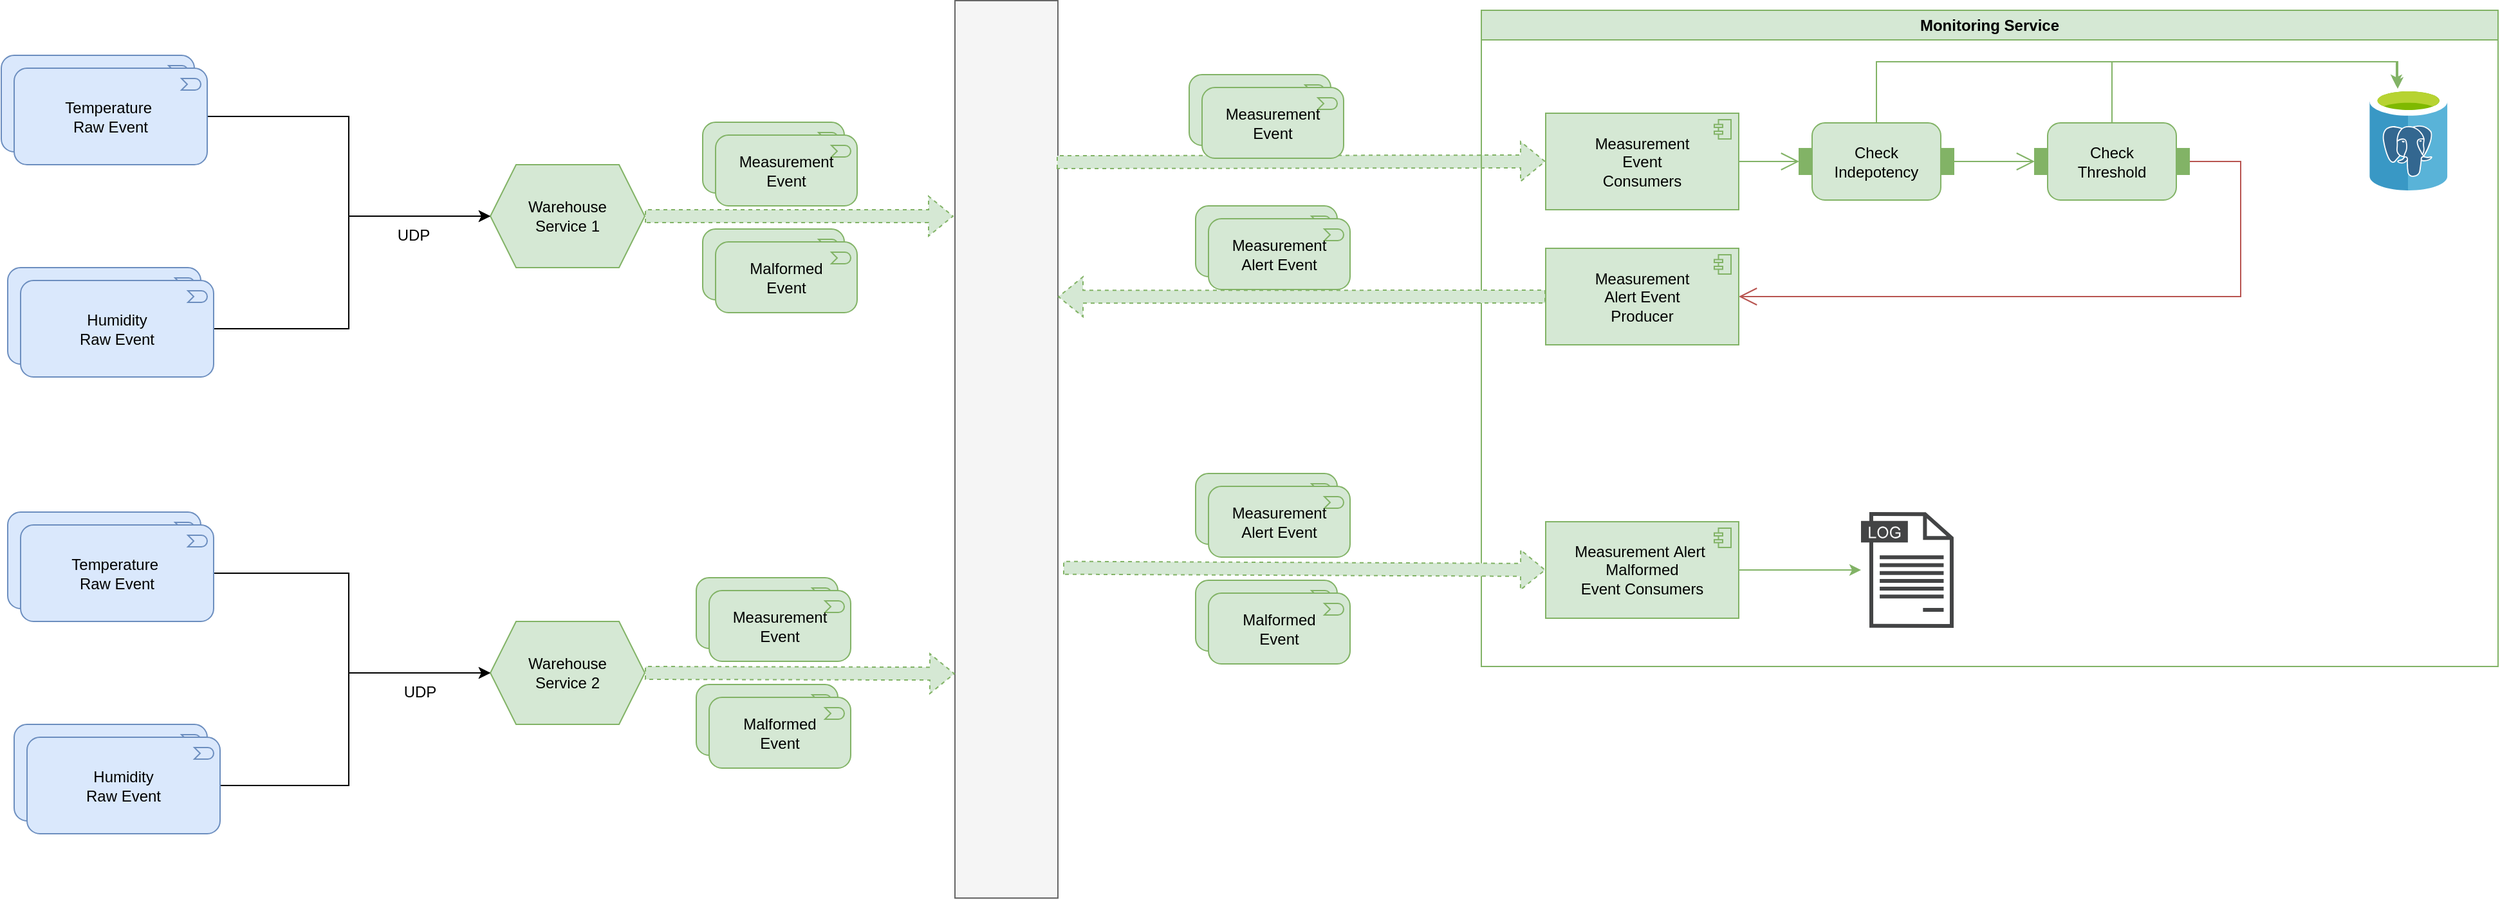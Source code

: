 <mxfile version="24.7.5">
  <diagram name="general" id="dy-JIwAjZhRNiIEN8qFi">
    <mxGraphModel dx="2074" dy="1196" grid="1" gridSize="10" guides="1" tooltips="1" connect="1" arrows="1" fold="1" page="1" pageScale="1" pageWidth="850" pageHeight="1100" math="0" shadow="0">
      <root>
        <mxCell id="0" />
        <mxCell id="1" parent="0" />
        <mxCell id="Bl_XamixVQBhT1EMavqV-3" value="Warehouse&lt;div&gt;Service 1&lt;/div&gt;" style="shape=hexagon;perimeter=hexagonPerimeter2;whiteSpace=wrap;html=1;fixedSize=1;fillColor=#d5e8d4;strokeColor=#82b366;" parent="1" vertex="1">
          <mxGeometry x="460" y="450" width="120" height="80" as="geometry" />
        </mxCell>
        <mxCell id="Bl_XamixVQBhT1EMavqV-5" value="Temperature&amp;nbsp;&lt;div&gt;Event&lt;/div&gt;" style="html=1;outlineConnect=0;whiteSpace=wrap;fillColor=#dae8fc;shape=mxgraph.archimate3.application;appType=event;archiType=rounded;strokeColor=#6c8ebf;" parent="1" vertex="1">
          <mxGeometry x="80" y="365" width="150" height="75" as="geometry" />
        </mxCell>
        <mxCell id="Bl_XamixVQBhT1EMavqV-10" style="edgeStyle=orthogonalEdgeStyle;rounded=0;orthogonalLoop=1;jettySize=auto;html=1;entryX=0;entryY=0.5;entryDx=0;entryDy=0;" parent="1" source="Bl_XamixVQBhT1EMavqV-6" target="Bl_XamixVQBhT1EMavqV-3" edge="1">
          <mxGeometry relative="1" as="geometry" />
        </mxCell>
        <mxCell id="Bl_XamixVQBhT1EMavqV-6" value="Temperature&amp;nbsp;&lt;div&gt;Raw Event&lt;/div&gt;" style="html=1;outlineConnect=0;whiteSpace=wrap;fillColor=#dae8fc;shape=mxgraph.archimate3.application;appType=event;archiType=rounded;strokeColor=#6c8ebf;" parent="1" vertex="1">
          <mxGeometry x="90" y="375" width="150" height="75" as="geometry" />
        </mxCell>
        <mxCell id="Bl_XamixVQBhT1EMavqV-8" value="&lt;div&gt;Humidity&lt;/div&gt;&lt;div&gt;Event&lt;/div&gt;" style="html=1;outlineConnect=0;whiteSpace=wrap;fillColor=#dae8fc;shape=mxgraph.archimate3.application;appType=event;archiType=rounded;strokeColor=#6c8ebf;" parent="1" vertex="1">
          <mxGeometry x="85" y="530" width="150" height="75" as="geometry" />
        </mxCell>
        <mxCell id="Bl_XamixVQBhT1EMavqV-12" style="edgeStyle=orthogonalEdgeStyle;rounded=0;orthogonalLoop=1;jettySize=auto;html=1;entryX=0;entryY=0.5;entryDx=0;entryDy=0;" parent="1" source="Bl_XamixVQBhT1EMavqV-9" target="Bl_XamixVQBhT1EMavqV-3" edge="1">
          <mxGeometry relative="1" as="geometry">
            <Array as="points">
              <mxPoint x="350" y="578" />
              <mxPoint x="350" y="490" />
            </Array>
          </mxGeometry>
        </mxCell>
        <mxCell id="Bl_XamixVQBhT1EMavqV-9" value="&lt;div&gt;Humidity&lt;/div&gt;&lt;div&gt;Raw Event&lt;/div&gt;" style="html=1;outlineConnect=0;whiteSpace=wrap;fillColor=#dae8fc;shape=mxgraph.archimate3.application;appType=event;archiType=rounded;strokeColor=#6c8ebf;" parent="1" vertex="1">
          <mxGeometry x="95" y="540" width="150" height="75" as="geometry" />
        </mxCell>
        <mxCell id="Bl_XamixVQBhT1EMavqV-13" value="UDP" style="text;html=1;align=center;verticalAlign=middle;resizable=0;points=[];autosize=1;strokeColor=none;fillColor=none;" parent="1" vertex="1">
          <mxGeometry x="375" y="490" width="50" height="30" as="geometry" />
        </mxCell>
        <mxCell id="Bl_XamixVQBhT1EMavqV-14" value="" style="rounded=0;whiteSpace=wrap;html=1;fillColor=#f5f5f5;fontColor=#333333;strokeColor=#666666;" parent="1" vertex="1">
          <mxGeometry x="821" y="322.5" width="80" height="697.5" as="geometry" />
        </mxCell>
        <mxCell id="Bl_XamixVQBhT1EMavqV-15" value="" style="shape=image;verticalLabelPosition=bottom;labelBackgroundColor=default;verticalAlign=top;aspect=fixed;imageAspect=0;image=https://cdn.icon-icons.com/icons2/2699/PNG/512/apache_kafka_logo_icon_167866.png;rotation=-90;" parent="1" vertex="1">
          <mxGeometry x="790" y="635.75" width="142" height="71" as="geometry" />
        </mxCell>
        <mxCell id="Bl_XamixVQBhT1EMavqV-18" value="Warehouse&lt;div&gt;Service 2&lt;/div&gt;" style="shape=hexagon;perimeter=hexagonPerimeter2;whiteSpace=wrap;html=1;fixedSize=1;fillColor=#d5e8d4;strokeColor=#82b366;" parent="1" vertex="1">
          <mxGeometry x="460" y="805" width="120" height="80" as="geometry" />
        </mxCell>
        <mxCell id="Bl_XamixVQBhT1EMavqV-20" value="Temperature&amp;nbsp;&lt;div&gt;Event&lt;/div&gt;" style="html=1;outlineConnect=0;whiteSpace=wrap;fillColor=#dae8fc;shape=mxgraph.archimate3.application;appType=event;archiType=rounded;strokeColor=#6c8ebf;" parent="1" vertex="1">
          <mxGeometry x="85" y="720" width="150" height="75" as="geometry" />
        </mxCell>
        <mxCell id="Bl_XamixVQBhT1EMavqV-21" style="edgeStyle=orthogonalEdgeStyle;rounded=0;orthogonalLoop=1;jettySize=auto;html=1;entryX=0;entryY=0.5;entryDx=0;entryDy=0;" parent="1" source="Bl_XamixVQBhT1EMavqV-22" target="Bl_XamixVQBhT1EMavqV-18" edge="1">
          <mxGeometry relative="1" as="geometry">
            <Array as="points">
              <mxPoint x="350" y="768" />
              <mxPoint x="350" y="845" />
            </Array>
          </mxGeometry>
        </mxCell>
        <mxCell id="Bl_XamixVQBhT1EMavqV-22" value="Temperature&amp;nbsp;&lt;div&gt;Raw Event&lt;/div&gt;" style="html=1;outlineConnect=0;whiteSpace=wrap;fillColor=#dae8fc;shape=mxgraph.archimate3.application;appType=event;archiType=rounded;strokeColor=#6c8ebf;" parent="1" vertex="1">
          <mxGeometry x="95" y="730" width="150" height="75" as="geometry" />
        </mxCell>
        <mxCell id="Bl_XamixVQBhT1EMavqV-24" value="&lt;div&gt;Humidity&lt;/div&gt;&lt;div&gt;Event&lt;/div&gt;" style="html=1;outlineConnect=0;whiteSpace=wrap;fillColor=#dae8fc;shape=mxgraph.archimate3.application;appType=event;archiType=rounded;strokeColor=#6c8ebf;" parent="1" vertex="1">
          <mxGeometry x="90" y="885" width="150" height="75" as="geometry" />
        </mxCell>
        <mxCell id="Bl_XamixVQBhT1EMavqV-25" style="edgeStyle=orthogonalEdgeStyle;rounded=0;orthogonalLoop=1;jettySize=auto;html=1;entryX=0;entryY=0.5;entryDx=0;entryDy=0;" parent="1" source="Bl_XamixVQBhT1EMavqV-26" target="Bl_XamixVQBhT1EMavqV-18" edge="1">
          <mxGeometry relative="1" as="geometry">
            <Array as="points">
              <mxPoint x="350" y="933" />
              <mxPoint x="350" y="845" />
            </Array>
          </mxGeometry>
        </mxCell>
        <mxCell id="Bl_XamixVQBhT1EMavqV-26" value="&lt;div&gt;Humidity&lt;/div&gt;&lt;div&gt;Raw Event&lt;/div&gt;" style="html=1;outlineConnect=0;whiteSpace=wrap;fillColor=#dae8fc;shape=mxgraph.archimate3.application;appType=event;archiType=rounded;strokeColor=#6c8ebf;" parent="1" vertex="1">
          <mxGeometry x="100" y="895" width="150" height="75" as="geometry" />
        </mxCell>
        <mxCell id="Bl_XamixVQBhT1EMavqV-27" value="UDP" style="text;html=1;align=center;verticalAlign=middle;resizable=0;points=[];autosize=1;strokeColor=none;fillColor=none;" parent="1" vertex="1">
          <mxGeometry x="380" y="845" width="50" height="30" as="geometry" />
        </mxCell>
        <mxCell id="Bl_XamixVQBhT1EMavqV-33" value="" style="shape=flexArrow;endArrow=classic;html=1;rounded=0;dashed=1;exitX=1;exitY=0.5;exitDx=0;exitDy=0;fillColor=#d5e8d4;strokeColor=#82b366;" parent="1" source="Bl_XamixVQBhT1EMavqV-3" edge="1">
          <mxGeometry width="50" height="50" relative="1" as="geometry">
            <mxPoint x="600" y="490" as="sourcePoint" />
            <mxPoint x="820" y="490" as="targetPoint" />
          </mxGeometry>
        </mxCell>
        <mxCell id="Bl_XamixVQBhT1EMavqV-34" value="" style="shape=flexArrow;endArrow=classic;html=1;rounded=0;dashed=1;exitX=1;exitY=0.5;exitDx=0;exitDy=0;entryX=0;entryY=0.75;entryDx=0;entryDy=0;fillColor=#d5e8d4;strokeColor=#82b366;" parent="1" source="Bl_XamixVQBhT1EMavqV-18" target="Bl_XamixVQBhT1EMavqV-14" edge="1">
          <mxGeometry width="50" height="50" relative="1" as="geometry">
            <mxPoint x="600" y="844" as="sourcePoint" />
            <mxPoint x="790" y="844" as="targetPoint" />
          </mxGeometry>
        </mxCell>
        <mxCell id="Bl_XamixVQBhT1EMavqV-36" value="Measurement&lt;div&gt;Event&lt;/div&gt;" style="html=1;outlineConnect=0;whiteSpace=wrap;fillColor=#d5e8d4;shape=mxgraph.archimate3.application;appType=event;archiType=rounded;strokeColor=#82b366;" parent="1" vertex="1">
          <mxGeometry x="625" y="417" width="110" height="55" as="geometry" />
        </mxCell>
        <mxCell id="Bl_XamixVQBhT1EMavqV-56" value="" style="shape=flexArrow;endArrow=classic;html=1;rounded=0;dashed=1;fillColor=#d5e8d4;strokeColor=#82b366;entryX=0;entryY=0.5;entryDx=0;entryDy=0;entryPerimeter=0;" parent="1" target="c_3zVFm1riyOOD2fTJA5-6" edge="1">
          <mxGeometry width="50" height="50" relative="1" as="geometry">
            <mxPoint x="900" y="448" as="sourcePoint" />
            <mxPoint x="1275" y="449.975" as="targetPoint" />
          </mxGeometry>
        </mxCell>
        <mxCell id="c_3zVFm1riyOOD2fTJA5-1" value="Monitoring Service" style="swimlane;whiteSpace=wrap;html=1;fillColor=#d5e8d4;strokeColor=#82b366;" parent="1" vertex="1">
          <mxGeometry x="1230" y="330" width="790" height="510" as="geometry" />
        </mxCell>
        <mxCell id="c_3zVFm1riyOOD2fTJA5-17" value="" style="sketch=0;pointerEvents=1;shadow=0;dashed=0;html=1;strokeColor=none;fillColor=#434445;aspect=fixed;labelPosition=center;verticalLabelPosition=bottom;verticalAlign=top;align=center;outlineConnect=0;shape=mxgraph.vvd.log_files;" parent="c_3zVFm1riyOOD2fTJA5-1" vertex="1">
          <mxGeometry x="295" y="390" width="72" height="90" as="geometry" />
        </mxCell>
        <mxCell id="c_3zVFm1riyOOD2fTJA5-21" style="edgeStyle=orthogonalEdgeStyle;rounded=0;orthogonalLoop=1;jettySize=auto;html=1;entryX=1;entryY=0.5;entryDx=0;entryDy=0;entryPerimeter=0;endArrow=open;endFill=0;startSize=6;endSize=12;fillColor=#f8cecc;strokeColor=#b85450;" parent="c_3zVFm1riyOOD2fTJA5-1" source="c_3zVFm1riyOOD2fTJA5-9" target="c_3zVFm1riyOOD2fTJA5-5" edge="1">
          <mxGeometry relative="1" as="geometry">
            <mxPoint x="430" y="210" as="targetPoint" />
            <Array as="points">
              <mxPoint x="590" y="118" />
              <mxPoint x="590" y="223" />
            </Array>
          </mxGeometry>
        </mxCell>
        <mxCell id="c_3zVFm1riyOOD2fTJA5-9" value="Check&lt;div&gt;Threshold&lt;/div&gt;" style="html=1;shape=mxgraph.sysml.isStream;whiteSpace=wrap;align=center;fillColor=#d5e8d4;strokeColor=#82b366;" parent="c_3zVFm1riyOOD2fTJA5-1" vertex="1">
          <mxGeometry x="430" y="87.5" width="120" height="60" as="geometry" />
        </mxCell>
        <mxCell id="c_3zVFm1riyOOD2fTJA5-10" value="" style="edgeStyle=elbowEdgeStyle;html=1;elbow=horizontal;startArrow=open;rounded=0;endArrow=none;exitX=0;exitY=0.5;startSize=12;entryX=1;entryY=0.5;entryDx=0;entryDy=0;entryPerimeter=0;fillColor=#d5e8d4;strokeColor=#82b366;" parent="c_3zVFm1riyOOD2fTJA5-1" source="rWcw17IF8FJHYAtS7dX6-1" target="c_3zVFm1riyOOD2fTJA5-6" edge="1">
          <mxGeometry relative="1" as="geometry">
            <mxPoint x="210" y="130" as="targetPoint" />
          </mxGeometry>
        </mxCell>
        <mxCell id="c_3zVFm1riyOOD2fTJA5-6" value="Measurement&lt;br&gt;Event&lt;div&gt;Consumers&lt;/div&gt;" style="html=1;outlineConnect=0;whiteSpace=wrap;fillColor=#d5e8d4;shape=mxgraph.archimate3.application;appType=comp;archiType=square;strokeColor=#82b366;" parent="c_3zVFm1riyOOD2fTJA5-1" vertex="1">
          <mxGeometry x="50" y="80" width="150" height="75" as="geometry" />
        </mxCell>
        <mxCell id="c_3zVFm1riyOOD2fTJA5-5" value="Measurement&lt;div&gt;Alert Event&lt;br&gt;Producer&lt;/div&gt;" style="html=1;outlineConnect=0;whiteSpace=wrap;fillColor=#d5e8d4;shape=mxgraph.archimate3.application;appType=comp;archiType=square;strokeColor=#82b366;" parent="c_3zVFm1riyOOD2fTJA5-1" vertex="1">
          <mxGeometry x="50" y="185" width="150" height="75" as="geometry" />
        </mxCell>
        <mxCell id="c_3zVFm1riyOOD2fTJA5-23" style="edgeStyle=orthogonalEdgeStyle;rounded=0;orthogonalLoop=1;jettySize=auto;html=1;fillColor=#d5e8d4;strokeColor=#82b366;" parent="c_3zVFm1riyOOD2fTJA5-1" source="c_3zVFm1riyOOD2fTJA5-22" target="c_3zVFm1riyOOD2fTJA5-17" edge="1">
          <mxGeometry relative="1" as="geometry" />
        </mxCell>
        <mxCell id="c_3zVFm1riyOOD2fTJA5-22" value="Measurement&amp;nbsp;&lt;span style=&quot;background-color: initial;&quot;&gt;Alert&amp;nbsp;&lt;/span&gt;&lt;div&gt;Malformed&lt;br&gt;&lt;div&gt;Event Consumers&lt;/div&gt;&lt;/div&gt;" style="html=1;outlineConnect=0;whiteSpace=wrap;fillColor=#d5e8d4;shape=mxgraph.archimate3.application;appType=comp;archiType=square;strokeColor=#82b366;" parent="c_3zVFm1riyOOD2fTJA5-1" vertex="1">
          <mxGeometry x="50" y="397.5" width="150" height="75" as="geometry" />
        </mxCell>
        <mxCell id="c_3zVFm1riyOOD2fTJA5-25" value="" style="image;sketch=0;aspect=fixed;html=1;points=[];align=center;fontSize=12;image=img/lib/mscae/Azure_Database_for_PostgreSQL_servers.svg;" parent="c_3zVFm1riyOOD2fTJA5-1" vertex="1">
          <mxGeometry x="690" y="60" width="60.8" height="80" as="geometry" />
        </mxCell>
        <mxCell id="rWcw17IF8FJHYAtS7dX6-1" value="Check&lt;div&gt;Indepotency&lt;/div&gt;" style="html=1;shape=mxgraph.sysml.isStream;whiteSpace=wrap;align=center;fillColor=#d5e8d4;strokeColor=#82b366;" parent="c_3zVFm1riyOOD2fTJA5-1" vertex="1">
          <mxGeometry x="247" y="87.5" width="120" height="60" as="geometry" />
        </mxCell>
        <mxCell id="rWcw17IF8FJHYAtS7dX6-2" value="" style="edgeStyle=elbowEdgeStyle;html=1;elbow=horizontal;startArrow=open;rounded=0;endArrow=none;exitX=0;exitY=0.5;startSize=12;entryX=1;entryY=0.5;entryDx=0;entryDy=0;entryPerimeter=0;fillColor=#d5e8d4;strokeColor=#82b366;" parent="c_3zVFm1riyOOD2fTJA5-1" source="c_3zVFm1riyOOD2fTJA5-9" target="rWcw17IF8FJHYAtS7dX6-1" edge="1">
          <mxGeometry relative="1" as="geometry">
            <mxPoint x="1430" y="448" as="targetPoint" />
            <mxPoint x="1660" y="448" as="sourcePoint" />
          </mxGeometry>
        </mxCell>
        <mxCell id="rWcw17IF8FJHYAtS7dX6-3" style="edgeStyle=orthogonalEdgeStyle;rounded=0;orthogonalLoop=1;jettySize=auto;html=1;entryX=0.362;entryY=0.013;entryDx=0;entryDy=0;entryPerimeter=0;fillColor=#d5e8d4;strokeColor=#82b366;" parent="c_3zVFm1riyOOD2fTJA5-1" source="rWcw17IF8FJHYAtS7dX6-1" target="c_3zVFm1riyOOD2fTJA5-25" edge="1">
          <mxGeometry relative="1" as="geometry">
            <Array as="points">
              <mxPoint x="307" y="40" />
              <mxPoint x="712" y="40" />
            </Array>
          </mxGeometry>
        </mxCell>
        <mxCell id="rWcw17IF8FJHYAtS7dX6-4" style="edgeStyle=orthogonalEdgeStyle;rounded=0;orthogonalLoop=1;jettySize=auto;html=1;entryX=0.345;entryY=-0.012;entryDx=0;entryDy=0;entryPerimeter=0;fillColor=#d5e8d4;strokeColor=#82b366;" parent="c_3zVFm1riyOOD2fTJA5-1" source="c_3zVFm1riyOOD2fTJA5-9" target="c_3zVFm1riyOOD2fTJA5-25" edge="1">
          <mxGeometry relative="1" as="geometry">
            <Array as="points">
              <mxPoint x="490" y="40" />
              <mxPoint x="711" y="40" />
            </Array>
          </mxGeometry>
        </mxCell>
        <mxCell id="c_3zVFm1riyOOD2fTJA5-12" value="" style="shape=flexArrow;endArrow=classic;html=1;rounded=0;dashed=1;fillColor=#d5e8d4;strokeColor=#82b366;exitX=0;exitY=0.5;exitDx=0;exitDy=0;entryX=1;entryY=0.33;entryDx=0;entryDy=0;entryPerimeter=0;exitPerimeter=0;" parent="1" source="c_3zVFm1riyOOD2fTJA5-5" target="Bl_XamixVQBhT1EMavqV-14" edge="1">
          <mxGeometry width="50" height="50" relative="1" as="geometry">
            <mxPoint x="1275" y="548.75" as="sourcePoint" />
            <mxPoint x="930" y="547" as="targetPoint" />
          </mxGeometry>
        </mxCell>
        <mxCell id="c_3zVFm1riyOOD2fTJA5-24" value="" style="shape=flexArrow;endArrow=classic;html=1;rounded=0;dashed=1;fillColor=#d5e8d4;strokeColor=#82b366;entryX=0;entryY=0.5;entryDx=0;entryDy=0;entryPerimeter=0;exitX=1.05;exitY=0.632;exitDx=0;exitDy=0;exitPerimeter=0;" parent="1" source="Bl_XamixVQBhT1EMavqV-14" target="c_3zVFm1riyOOD2fTJA5-22" edge="1">
          <mxGeometry width="50" height="50" relative="1" as="geometry">
            <mxPoint x="895" y="767" as="sourcePoint" />
            <mxPoint x="1275" y="767" as="targetPoint" />
          </mxGeometry>
        </mxCell>
        <mxCell id="c_3zVFm1riyOOD2fTJA5-28" value="" style="shape=image;verticalLabelPosition=bottom;labelBackgroundColor=default;verticalAlign=top;aspect=fixed;imageAspect=0;image=https://static-00.iconduck.com/assets.00/spring-icon-256x256-2efvkvky.png;" parent="1" vertex="1">
          <mxGeometry x="560" y="791.25" width="32.5" height="32.5" as="geometry" />
        </mxCell>
        <mxCell id="c_3zVFm1riyOOD2fTJA5-29" value="" style="shape=image;verticalLabelPosition=bottom;labelBackgroundColor=default;verticalAlign=top;aspect=fixed;imageAspect=0;image=https://static-00.iconduck.com/assets.00/spring-icon-256x256-2efvkvky.png;" parent="1" vertex="1">
          <mxGeometry x="560" y="433.25" width="32.5" height="32.5" as="geometry" />
        </mxCell>
        <mxCell id="c_3zVFm1riyOOD2fTJA5-30" value="" style="shape=image;verticalLabelPosition=bottom;labelBackgroundColor=default;verticalAlign=top;aspect=fixed;imageAspect=0;image=https://static-00.iconduck.com/assets.00/spring-icon-256x256-2efvkvky.png;" parent="1" vertex="1">
          <mxGeometry x="1810" y="330" width="32.5" height="32.5" as="geometry" />
        </mxCell>
        <mxCell id="rWcw17IF8FJHYAtS7dX6-7" value="Malformed&lt;div&gt;Event&lt;/div&gt;" style="html=1;outlineConnect=0;whiteSpace=wrap;fillColor=#d5e8d4;shape=mxgraph.archimate3.application;appType=event;archiType=rounded;strokeColor=#82b366;" parent="1" vertex="1">
          <mxGeometry x="625" y="500" width="110" height="55" as="geometry" />
        </mxCell>
        <mxCell id="rWcw17IF8FJHYAtS7dX6-8" value="Malformed&lt;div&gt;Event&lt;/div&gt;" style="html=1;outlineConnect=0;whiteSpace=wrap;fillColor=#d5e8d4;shape=mxgraph.archimate3.application;appType=event;archiType=rounded;strokeColor=#82b366;" parent="1" vertex="1">
          <mxGeometry x="635" y="510" width="110" height="55" as="geometry" />
        </mxCell>
        <mxCell id="rWcw17IF8FJHYAtS7dX6-11" value="Measurement&lt;div&gt;Event&lt;/div&gt;" style="html=1;outlineConnect=0;whiteSpace=wrap;fillColor=#d5e8d4;shape=mxgraph.archimate3.application;appType=event;archiType=rounded;strokeColor=#82b366;" parent="1" vertex="1">
          <mxGeometry x="635" y="427" width="110" height="55" as="geometry" />
        </mxCell>
        <mxCell id="rWcw17IF8FJHYAtS7dX6-12" value="Measurement&lt;div&gt;Event&lt;/div&gt;" style="html=1;outlineConnect=0;whiteSpace=wrap;fillColor=#d5e8d4;shape=mxgraph.archimate3.application;appType=event;archiType=rounded;strokeColor=#82b366;" parent="1" vertex="1">
          <mxGeometry x="620" y="771" width="110" height="55" as="geometry" />
        </mxCell>
        <mxCell id="rWcw17IF8FJHYAtS7dX6-13" value="Malformed&lt;div&gt;Event&lt;/div&gt;" style="html=1;outlineConnect=0;whiteSpace=wrap;fillColor=#d5e8d4;shape=mxgraph.archimate3.application;appType=event;archiType=rounded;strokeColor=#82b366;" parent="1" vertex="1">
          <mxGeometry x="620" y="854" width="110" height="55" as="geometry" />
        </mxCell>
        <mxCell id="rWcw17IF8FJHYAtS7dX6-14" value="Malformed&lt;div&gt;Event&lt;/div&gt;" style="html=1;outlineConnect=0;whiteSpace=wrap;fillColor=#d5e8d4;shape=mxgraph.archimate3.application;appType=event;archiType=rounded;strokeColor=#82b366;" parent="1" vertex="1">
          <mxGeometry x="630" y="864" width="110" height="55" as="geometry" />
        </mxCell>
        <mxCell id="rWcw17IF8FJHYAtS7dX6-15" value="Measurement&lt;div&gt;Event&lt;/div&gt;" style="html=1;outlineConnect=0;whiteSpace=wrap;fillColor=#d5e8d4;shape=mxgraph.archimate3.application;appType=event;archiType=rounded;strokeColor=#82b366;" parent="1" vertex="1">
          <mxGeometry x="630" y="781" width="110" height="55" as="geometry" />
        </mxCell>
        <mxCell id="rWcw17IF8FJHYAtS7dX6-17" value="Malformed&lt;div&gt;Event&lt;/div&gt;" style="html=1;outlineConnect=0;whiteSpace=wrap;fillColor=#d5e8d4;shape=mxgraph.archimate3.application;appType=event;archiType=rounded;strokeColor=#82b366;" parent="1" vertex="1">
          <mxGeometry x="1008" y="773" width="110" height="55" as="geometry" />
        </mxCell>
        <mxCell id="rWcw17IF8FJHYAtS7dX6-18" value="Malformed&lt;div&gt;Event&lt;/div&gt;" style="html=1;outlineConnect=0;whiteSpace=wrap;fillColor=#d5e8d4;shape=mxgraph.archimate3.application;appType=event;archiType=rounded;strokeColor=#82b366;" parent="1" vertex="1">
          <mxGeometry x="1018" y="783" width="110" height="55" as="geometry" />
        </mxCell>
        <mxCell id="rWcw17IF8FJHYAtS7dX6-20" value="Measurement&lt;div&gt;Event&lt;/div&gt;" style="html=1;outlineConnect=0;whiteSpace=wrap;fillColor=#d5e8d4;shape=mxgraph.archimate3.application;appType=event;archiType=rounded;strokeColor=#82b366;" parent="1" vertex="1">
          <mxGeometry x="1003" y="380" width="110" height="55" as="geometry" />
        </mxCell>
        <mxCell id="rWcw17IF8FJHYAtS7dX6-21" value="Measurement&lt;div&gt;Event&lt;/div&gt;" style="html=1;outlineConnect=0;whiteSpace=wrap;fillColor=#d5e8d4;shape=mxgraph.archimate3.application;appType=event;archiType=rounded;strokeColor=#82b366;" parent="1" vertex="1">
          <mxGeometry x="1013" y="390" width="110" height="55" as="geometry" />
        </mxCell>
        <mxCell id="rWcw17IF8FJHYAtS7dX6-23" value="Measurement&lt;div&gt;Alert Event&lt;/div&gt;" style="html=1;outlineConnect=0;whiteSpace=wrap;fillColor=#d5e8d4;shape=mxgraph.archimate3.application;appType=event;archiType=rounded;strokeColor=#82b366;" parent="1" vertex="1">
          <mxGeometry x="1008" y="482" width="110" height="55" as="geometry" />
        </mxCell>
        <mxCell id="rWcw17IF8FJHYAtS7dX6-24" value="Measurement&lt;div&gt;Alert Event&lt;/div&gt;" style="html=1;outlineConnect=0;whiteSpace=wrap;fillColor=#d5e8d4;shape=mxgraph.archimate3.application;appType=event;archiType=rounded;strokeColor=#82b366;" parent="1" vertex="1">
          <mxGeometry x="1018" y="492" width="110" height="55" as="geometry" />
        </mxCell>
        <mxCell id="rWcw17IF8FJHYAtS7dX6-25" value="Measurement&lt;div&gt;Alert Event&lt;/div&gt;" style="html=1;outlineConnect=0;whiteSpace=wrap;fillColor=#d5e8d4;shape=mxgraph.archimate3.application;appType=event;archiType=rounded;strokeColor=#82b366;" parent="1" vertex="1">
          <mxGeometry x="1008" y="690" width="110" height="55" as="geometry" />
        </mxCell>
        <mxCell id="rWcw17IF8FJHYAtS7dX6-26" value="Measurement&lt;div&gt;Alert Event&lt;/div&gt;" style="html=1;outlineConnect=0;whiteSpace=wrap;fillColor=#d5e8d4;shape=mxgraph.archimate3.application;appType=event;archiType=rounded;strokeColor=#82b366;" parent="1" vertex="1">
          <mxGeometry x="1018" y="700" width="110" height="55" as="geometry" />
        </mxCell>
        <mxCell id="76cBWIh9OMudEcv_i0Jw-6" value="" style="shape=image;verticalLabelPosition=bottom;labelBackgroundColor=default;verticalAlign=top;aspect=fixed;imageAspect=0;image=https://miro.medium.com/v2/resize:fit:1400/1*tp1LD0dN1Aexp01R-rH5_Q.png;" vertex="1" parent="1">
          <mxGeometry x="836" y="743.64" width="50" height="27.71" as="geometry" />
        </mxCell>
      </root>
    </mxGraphModel>
  </diagram>
</mxfile>
